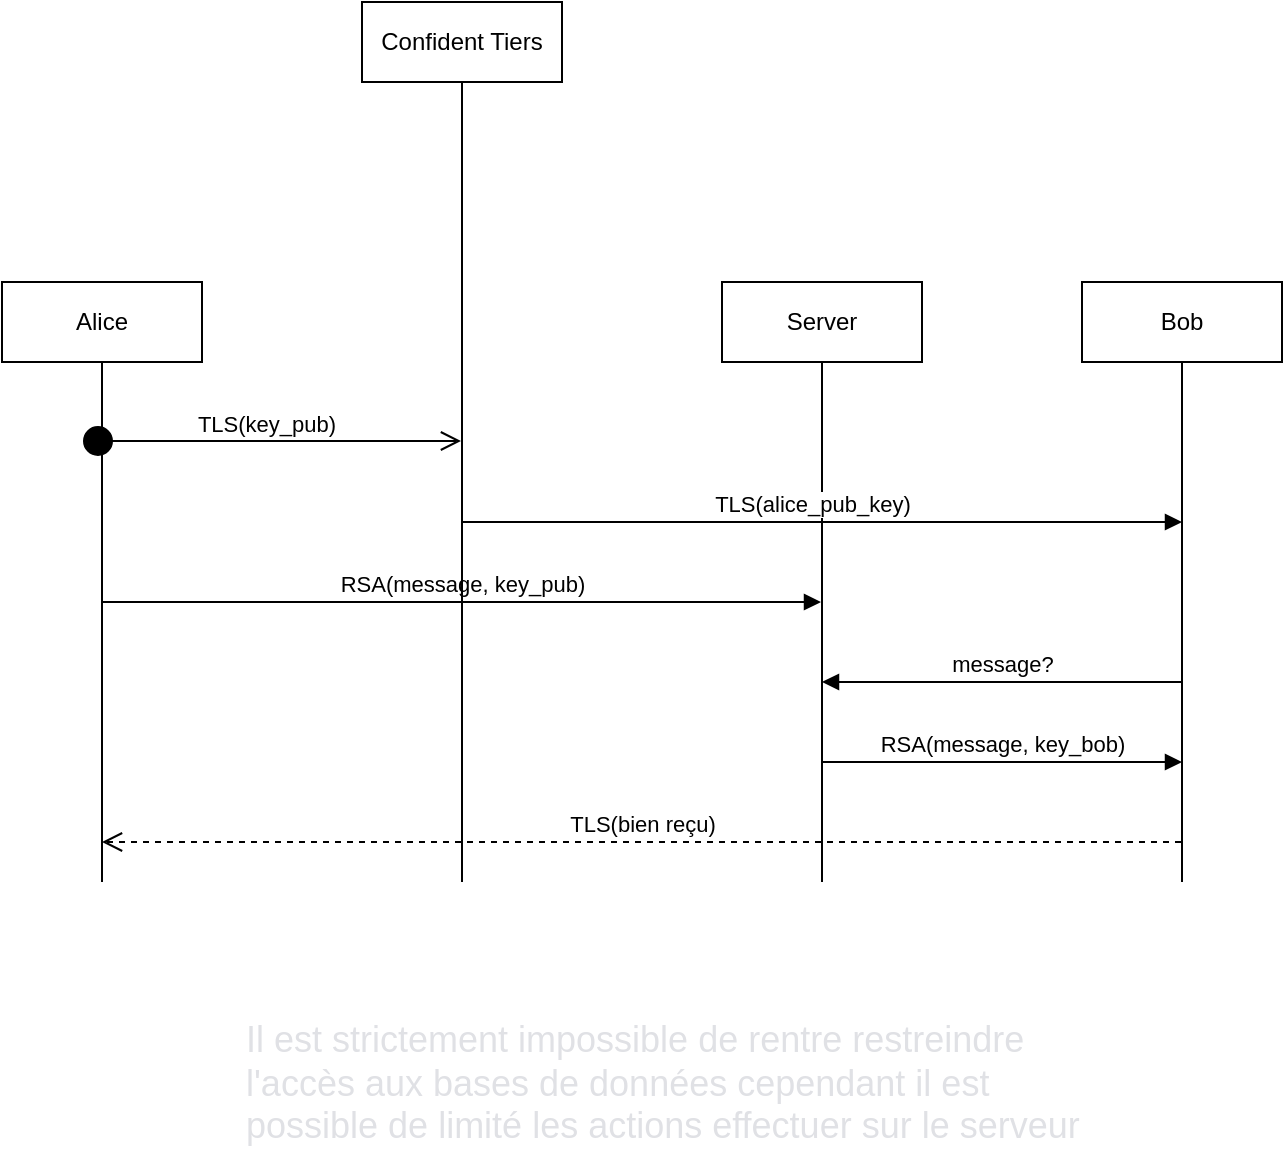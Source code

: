 <mxfile pages="2">
    <diagram name="Sequence" id="JgcEw9M8dI1Xy2gp9OZx">
        <mxGraphModel dx="1164" dy="819" grid="1" gridSize="10" guides="1" tooltips="1" connect="1" arrows="1" fold="1" page="1" pageScale="1" pageWidth="850" pageHeight="1100" math="0" shadow="0">
            <root>
                <mxCell id="UR0DFZb04nUeP79YXbAC-0"/>
                <mxCell id="UR0DFZb04nUeP79YXbAC-1" parent="UR0DFZb04nUeP79YXbAC-0"/>
                <mxCell id="UR0DFZb04nUeP79YXbAC-8" value="TLS(bien reçu)" style="html=1;verticalAlign=bottom;endArrow=open;dashed=1;endSize=8;" parent="UR0DFZb04nUeP79YXbAC-1" source="jlnA7Bbo42E9i6tjMMHw-5" edge="1">
                    <mxGeometry relative="1" as="geometry">
                        <mxPoint x="710" y="560" as="sourcePoint"/>
                        <mxPoint x="110" y="560" as="targetPoint"/>
                    </mxGeometry>
                </mxCell>
                <mxCell id="jlnA7Bbo42E9i6tjMMHw-2" value="Server" style="shape=umlLifeline;perimeter=lifelinePerimeter;whiteSpace=wrap;html=1;container=1;collapsible=0;recursiveResize=0;outlineConnect=0;lifelineDashed=0;" parent="UR0DFZb04nUeP79YXbAC-1" vertex="1">
                    <mxGeometry x="420" y="280" width="100" height="300" as="geometry"/>
                </mxCell>
                <mxCell id="jlnA7Bbo42E9i6tjMMHw-4" value="Alice" style="shape=umlLifeline;perimeter=lifelinePerimeter;whiteSpace=wrap;html=1;container=1;collapsible=0;recursiveResize=0;outlineConnect=0;lifelineDashed=0;" parent="UR0DFZb04nUeP79YXbAC-1" vertex="1">
                    <mxGeometry x="60" y="280" width="100" height="300" as="geometry"/>
                </mxCell>
                <mxCell id="jlnA7Bbo42E9i6tjMMHw-5" value="Bob" style="shape=umlLifeline;perimeter=lifelinePerimeter;whiteSpace=wrap;html=1;container=1;collapsible=0;recursiveResize=0;outlineConnect=0;lifelineDashed=0;" parent="UR0DFZb04nUeP79YXbAC-1" vertex="1">
                    <mxGeometry x="600" y="280" width="100" height="300" as="geometry"/>
                </mxCell>
                <mxCell id="jlnA7Bbo42E9i6tjMMHw-16" value="message?" style="html=1;verticalAlign=bottom;endArrow=block;" parent="jlnA7Bbo42E9i6tjMMHw-5" edge="1">
                    <mxGeometry x="-0.002" width="80" relative="1" as="geometry">
                        <mxPoint x="50" y="200" as="sourcePoint"/>
                        <mxPoint x="-130" y="200" as="targetPoint"/>
                        <mxPoint as="offset"/>
                    </mxGeometry>
                </mxCell>
                <mxCell id="jlnA7Bbo42E9i6tjMMHw-13" value="TLS(key_pub)" style="html=1;verticalAlign=bottom;startArrow=circle;startFill=1;endArrow=open;startSize=6;endSize=8;" parent="UR0DFZb04nUeP79YXbAC-1" target="0" edge="1">
                    <mxGeometry x="-0.029" width="80" relative="1" as="geometry">
                        <mxPoint x="100" y="359.5" as="sourcePoint"/>
                        <mxPoint x="230" y="320" as="targetPoint"/>
                        <mxPoint as="offset"/>
                    </mxGeometry>
                </mxCell>
                <mxCell id="jlnA7Bbo42E9i6tjMMHw-14" value="TLS(alice_pub_key)" style="html=1;verticalAlign=bottom;endArrow=block;" parent="UR0DFZb04nUeP79YXbAC-1" edge="1">
                    <mxGeometry x="-0.03" width="80" relative="1" as="geometry">
                        <mxPoint x="290" y="400" as="sourcePoint"/>
                        <mxPoint x="650" y="400" as="targetPoint"/>
                        <mxPoint as="offset"/>
                    </mxGeometry>
                </mxCell>
                <mxCell id="jlnA7Bbo42E9i6tjMMHw-15" value="RSA(message, key_pub)" style="html=1;verticalAlign=bottom;endArrow=block;" parent="UR0DFZb04nUeP79YXbAC-1" target="jlnA7Bbo42E9i6tjMMHw-2" edge="1">
                    <mxGeometry width="80" relative="1" as="geometry">
                        <mxPoint x="110" y="440" as="sourcePoint"/>
                        <mxPoint x="430" y="440" as="targetPoint"/>
                    </mxGeometry>
                </mxCell>
                <mxCell id="jlnA7Bbo42E9i6tjMMHw-17" value="RSA(message, key_bob)" style="html=1;verticalAlign=bottom;endArrow=block;" parent="UR0DFZb04nUeP79YXbAC-1" edge="1">
                    <mxGeometry width="80" relative="1" as="geometry">
                        <mxPoint x="470" y="520" as="sourcePoint"/>
                        <mxPoint x="650" y="520" as="targetPoint"/>
                    </mxGeometry>
                </mxCell>
                <mxCell id="0" value="Confident Tiers" style="shape=umlLifeline;perimeter=lifelinePerimeter;whiteSpace=wrap;html=1;container=1;collapsible=0;recursiveResize=0;outlineConnect=0;lifelineDashed=0;" parent="UR0DFZb04nUeP79YXbAC-1" vertex="1">
                    <mxGeometry x="240" y="140" width="100" height="440" as="geometry"/>
                </mxCell>
                <mxCell id="2" value="&lt;p&gt;&lt;span style=&quot;color: rgb(224, 225, 229); font-style: normal; font-variant-ligatures: normal; font-variant-caps: normal; font-weight: 400; letter-spacing: normal; orphans: 2; text-align: left; text-indent: 0px; text-transform: none; widows: 2; word-spacing: 0px; -webkit-text-stroke-width: 0px; text-decoration-thickness: initial; text-decoration-style: initial; text-decoration-color: initial; float: none; display: inline !important;&quot;&gt;&lt;font style=&quot;font-size: 18px;&quot;&gt;Il est strictement impossible de rentre restreindre l'accès  aux bases de données cependant il est possible de limité les actions effectuer sur le serveur&lt;/font&gt;&lt;/span&gt;&lt;/p&gt;" style="text;whiteSpace=wrap;html=1;" vertex="1" parent="UR0DFZb04nUeP79YXbAC-1">
                    <mxGeometry x="180" y="630" width="430" height="80" as="geometry"/>
                </mxCell>
            </root>
        </mxGraphModel>
    </diagram>
</mxfile>